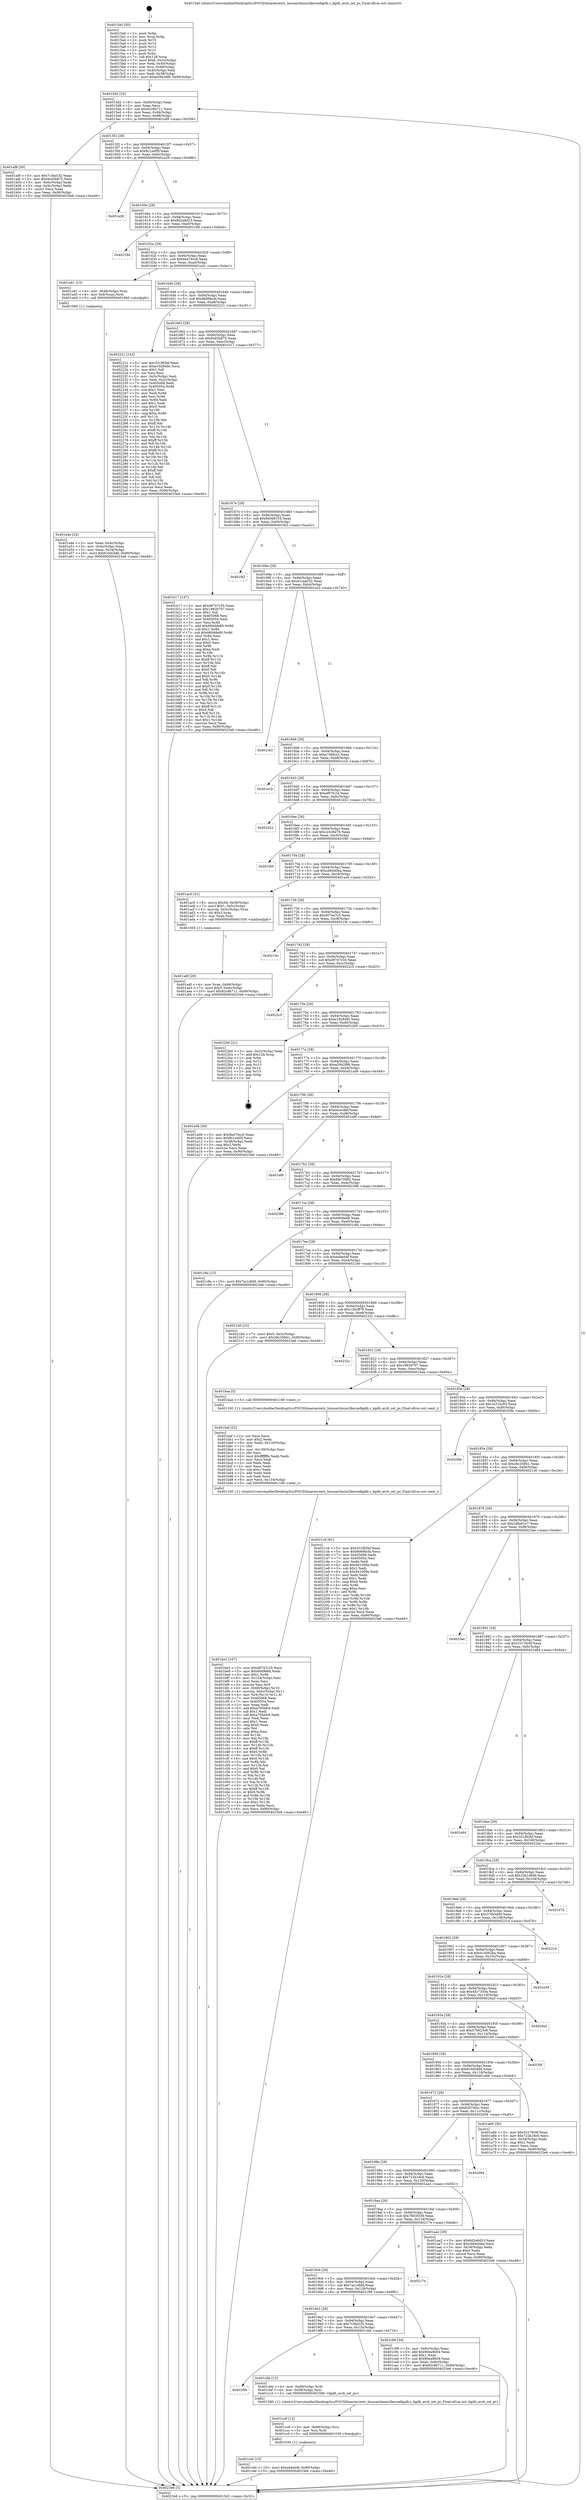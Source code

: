 digraph "0x4015a0" {
  label = "0x4015a0 (/mnt/c/Users/mathe/Desktop/tcc/POCII/binaries/extr_linuxarchnios2kernelkgdb.c_kgdb_arch_set_pc_Final-ollvm.out::main(0))"
  labelloc = "t"
  node[shape=record]

  Entry [label="",width=0.3,height=0.3,shape=circle,fillcolor=black,style=filled]
  "0x4015d2" [label="{
     0x4015d2 [32]\l
     | [instrs]\l
     &nbsp;&nbsp;0x4015d2 \<+6\>: mov -0x90(%rbp),%eax\l
     &nbsp;&nbsp;0x4015d8 \<+2\>: mov %eax,%ecx\l
     &nbsp;&nbsp;0x4015da \<+6\>: sub $0x82c8b711,%ecx\l
     &nbsp;&nbsp;0x4015e0 \<+6\>: mov %eax,-0x94(%rbp)\l
     &nbsp;&nbsp;0x4015e6 \<+6\>: mov %ecx,-0x98(%rbp)\l
     &nbsp;&nbsp;0x4015ec \<+6\>: je 0000000000401af9 \<main+0x559\>\l
  }"]
  "0x401af9" [label="{
     0x401af9 [30]\l
     | [instrs]\l
     &nbsp;&nbsp;0x401af9 \<+5\>: mov $0x7c3bd1f2,%eax\l
     &nbsp;&nbsp;0x401afe \<+5\>: mov $0x9cd3b875,%ecx\l
     &nbsp;&nbsp;0x401b03 \<+3\>: mov -0x6c(%rbp),%edx\l
     &nbsp;&nbsp;0x401b06 \<+3\>: cmp -0x5c(%rbp),%edx\l
     &nbsp;&nbsp;0x401b09 \<+3\>: cmovl %ecx,%eax\l
     &nbsp;&nbsp;0x401b0c \<+6\>: mov %eax,-0x90(%rbp)\l
     &nbsp;&nbsp;0x401b12 \<+5\>: jmp 00000000004023e6 \<main+0xe46\>\l
  }"]
  "0x4015f2" [label="{
     0x4015f2 [28]\l
     | [instrs]\l
     &nbsp;&nbsp;0x4015f2 \<+5\>: jmp 00000000004015f7 \<main+0x57\>\l
     &nbsp;&nbsp;0x4015f7 \<+6\>: mov -0x94(%rbp),%eax\l
     &nbsp;&nbsp;0x4015fd \<+5\>: sub $0x8c1a4f5f,%eax\l
     &nbsp;&nbsp;0x401602 \<+6\>: mov %eax,-0x9c(%rbp)\l
     &nbsp;&nbsp;0x401608 \<+6\>: je 0000000000401a26 \<main+0x486\>\l
  }"]
  Exit [label="",width=0.3,height=0.3,shape=circle,fillcolor=black,style=filled,peripheries=2]
  "0x401a26" [label="{
     0x401a26\l
  }", style=dashed]
  "0x40160e" [label="{
     0x40160e [28]\l
     | [instrs]\l
     &nbsp;&nbsp;0x40160e \<+5\>: jmp 0000000000401613 \<main+0x73\>\l
     &nbsp;&nbsp;0x401613 \<+6\>: mov -0x94(%rbp),%eax\l
     &nbsp;&nbsp;0x401619 \<+5\>: sub $0x8d2e6d23,%eax\l
     &nbsp;&nbsp;0x40161e \<+6\>: mov %eax,-0xa0(%rbp)\l
     &nbsp;&nbsp;0x401624 \<+6\>: je 000000000040218d \<main+0xbed\>\l
  }"]
  "0x401cd4" [label="{
     0x401cd4 [15]\l
     | [instrs]\l
     &nbsp;&nbsp;0x401cd4 \<+10\>: movl $0xad4eb4f,-0x90(%rbp)\l
     &nbsp;&nbsp;0x401cde \<+5\>: jmp 00000000004023e6 \<main+0xe46\>\l
  }"]
  "0x40218d" [label="{
     0x40218d\l
  }", style=dashed]
  "0x40162a" [label="{
     0x40162a [28]\l
     | [instrs]\l
     &nbsp;&nbsp;0x40162a \<+5\>: jmp 000000000040162f \<main+0x8f\>\l
     &nbsp;&nbsp;0x40162f \<+6\>: mov -0x94(%rbp),%eax\l
     &nbsp;&nbsp;0x401635 \<+5\>: sub $0x9a479cc6,%eax\l
     &nbsp;&nbsp;0x40163a \<+6\>: mov %eax,-0xa4(%rbp)\l
     &nbsp;&nbsp;0x401640 \<+6\>: je 0000000000401a41 \<main+0x4a1\>\l
  }"]
  "0x401cc8" [label="{
     0x401cc8 [12]\l
     | [instrs]\l
     &nbsp;&nbsp;0x401cc8 \<+4\>: mov -0x68(%rbp),%rsi\l
     &nbsp;&nbsp;0x401ccc \<+3\>: mov %rsi,%rdi\l
     &nbsp;&nbsp;0x401ccf \<+5\>: call 0000000000401030 \<free@plt\>\l
     | [calls]\l
     &nbsp;&nbsp;0x401030 \{1\} (unknown)\l
  }"]
  "0x401a41" [label="{
     0x401a41 [13]\l
     | [instrs]\l
     &nbsp;&nbsp;0x401a41 \<+4\>: mov -0x48(%rbp),%rax\l
     &nbsp;&nbsp;0x401a45 \<+4\>: mov 0x8(%rax),%rdi\l
     &nbsp;&nbsp;0x401a49 \<+5\>: call 0000000000401060 \<atoi@plt\>\l
     | [calls]\l
     &nbsp;&nbsp;0x401060 \{1\} (unknown)\l
  }"]
  "0x401646" [label="{
     0x401646 [28]\l
     | [instrs]\l
     &nbsp;&nbsp;0x401646 \<+5\>: jmp 000000000040164b \<main+0xab\>\l
     &nbsp;&nbsp;0x40164b \<+6\>: mov -0x94(%rbp),%eax\l
     &nbsp;&nbsp;0x401651 \<+5\>: sub $0x9b69bcfa,%eax\l
     &nbsp;&nbsp;0x401656 \<+6\>: mov %eax,-0xa8(%rbp)\l
     &nbsp;&nbsp;0x40165c \<+6\>: je 0000000000402221 \<main+0xc81\>\l
  }"]
  "0x4019fe" [label="{
     0x4019fe\l
  }", style=dashed]
  "0x402221" [label="{
     0x402221 [143]\l
     | [instrs]\l
     &nbsp;&nbsp;0x402221 \<+5\>: mov $0x331f92bf,%eax\l
     &nbsp;&nbsp;0x402226 \<+5\>: mov $0xe192849c,%ecx\l
     &nbsp;&nbsp;0x40222b \<+2\>: mov $0x1,%dl\l
     &nbsp;&nbsp;0x40222d \<+2\>: xor %esi,%esi\l
     &nbsp;&nbsp;0x40222f \<+3\>: mov -0x3c(%rbp),%edi\l
     &nbsp;&nbsp;0x402232 \<+3\>: mov %edi,-0x2c(%rbp)\l
     &nbsp;&nbsp;0x402235 \<+7\>: mov 0x405068,%edi\l
     &nbsp;&nbsp;0x40223c \<+8\>: mov 0x405054,%r8d\l
     &nbsp;&nbsp;0x402244 \<+3\>: sub $0x1,%esi\l
     &nbsp;&nbsp;0x402247 \<+3\>: mov %edi,%r9d\l
     &nbsp;&nbsp;0x40224a \<+3\>: add %esi,%r9d\l
     &nbsp;&nbsp;0x40224d \<+4\>: imul %r9d,%edi\l
     &nbsp;&nbsp;0x402251 \<+3\>: and $0x1,%edi\l
     &nbsp;&nbsp;0x402254 \<+3\>: cmp $0x0,%edi\l
     &nbsp;&nbsp;0x402257 \<+4\>: sete %r10b\l
     &nbsp;&nbsp;0x40225b \<+4\>: cmp $0xa,%r8d\l
     &nbsp;&nbsp;0x40225f \<+4\>: setl %r11b\l
     &nbsp;&nbsp;0x402263 \<+3\>: mov %r10b,%bl\l
     &nbsp;&nbsp;0x402266 \<+3\>: xor $0xff,%bl\l
     &nbsp;&nbsp;0x402269 \<+3\>: mov %r11b,%r14b\l
     &nbsp;&nbsp;0x40226c \<+4\>: xor $0xff,%r14b\l
     &nbsp;&nbsp;0x402270 \<+3\>: xor $0x1,%dl\l
     &nbsp;&nbsp;0x402273 \<+3\>: mov %bl,%r15b\l
     &nbsp;&nbsp;0x402276 \<+4\>: and $0xff,%r15b\l
     &nbsp;&nbsp;0x40227a \<+3\>: and %dl,%r10b\l
     &nbsp;&nbsp;0x40227d \<+3\>: mov %r14b,%r12b\l
     &nbsp;&nbsp;0x402280 \<+4\>: and $0xff,%r12b\l
     &nbsp;&nbsp;0x402284 \<+3\>: and %dl,%r11b\l
     &nbsp;&nbsp;0x402287 \<+3\>: or %r10b,%r15b\l
     &nbsp;&nbsp;0x40228a \<+3\>: or %r11b,%r12b\l
     &nbsp;&nbsp;0x40228d \<+3\>: xor %r12b,%r15b\l
     &nbsp;&nbsp;0x402290 \<+3\>: or %r14b,%bl\l
     &nbsp;&nbsp;0x402293 \<+3\>: xor $0xff,%bl\l
     &nbsp;&nbsp;0x402296 \<+3\>: or $0x1,%dl\l
     &nbsp;&nbsp;0x402299 \<+2\>: and %dl,%bl\l
     &nbsp;&nbsp;0x40229b \<+3\>: or %bl,%r15b\l
     &nbsp;&nbsp;0x40229e \<+4\>: test $0x1,%r15b\l
     &nbsp;&nbsp;0x4022a2 \<+3\>: cmovne %ecx,%eax\l
     &nbsp;&nbsp;0x4022a5 \<+6\>: mov %eax,-0x90(%rbp)\l
     &nbsp;&nbsp;0x4022ab \<+5\>: jmp 00000000004023e6 \<main+0xe46\>\l
  }"]
  "0x401662" [label="{
     0x401662 [28]\l
     | [instrs]\l
     &nbsp;&nbsp;0x401662 \<+5\>: jmp 0000000000401667 \<main+0xc7\>\l
     &nbsp;&nbsp;0x401667 \<+6\>: mov -0x94(%rbp),%eax\l
     &nbsp;&nbsp;0x40166d \<+5\>: sub $0x9cd3b875,%eax\l
     &nbsp;&nbsp;0x401672 \<+6\>: mov %eax,-0xac(%rbp)\l
     &nbsp;&nbsp;0x401678 \<+6\>: je 0000000000401b17 \<main+0x577\>\l
  }"]
  "0x401cbb" [label="{
     0x401cbb [13]\l
     | [instrs]\l
     &nbsp;&nbsp;0x401cbb \<+4\>: mov -0x68(%rbp),%rdi\l
     &nbsp;&nbsp;0x401cbf \<+4\>: mov -0x58(%rbp),%rsi\l
     &nbsp;&nbsp;0x401cc3 \<+5\>: call 0000000000401580 \<kgdb_arch_set_pc\>\l
     | [calls]\l
     &nbsp;&nbsp;0x401580 \{1\} (/mnt/c/Users/mathe/Desktop/tcc/POCII/binaries/extr_linuxarchnios2kernelkgdb.c_kgdb_arch_set_pc_Final-ollvm.out::kgdb_arch_set_pc)\l
  }"]
  "0x401b17" [label="{
     0x401b17 [147]\l
     | [instrs]\l
     &nbsp;&nbsp;0x401b17 \<+5\>: mov $0xd9747c35,%eax\l
     &nbsp;&nbsp;0x401b1c \<+5\>: mov $0x19926707,%ecx\l
     &nbsp;&nbsp;0x401b21 \<+2\>: mov $0x1,%dl\l
     &nbsp;&nbsp;0x401b23 \<+7\>: mov 0x405068,%esi\l
     &nbsp;&nbsp;0x401b2a \<+7\>: mov 0x405054,%edi\l
     &nbsp;&nbsp;0x401b31 \<+3\>: mov %esi,%r8d\l
     &nbsp;&nbsp;0x401b34 \<+7\>: add $0x660dde80,%r8d\l
     &nbsp;&nbsp;0x401b3b \<+4\>: sub $0x1,%r8d\l
     &nbsp;&nbsp;0x401b3f \<+7\>: sub $0x660dde80,%r8d\l
     &nbsp;&nbsp;0x401b46 \<+4\>: imul %r8d,%esi\l
     &nbsp;&nbsp;0x401b4a \<+3\>: and $0x1,%esi\l
     &nbsp;&nbsp;0x401b4d \<+3\>: cmp $0x0,%esi\l
     &nbsp;&nbsp;0x401b50 \<+4\>: sete %r9b\l
     &nbsp;&nbsp;0x401b54 \<+3\>: cmp $0xa,%edi\l
     &nbsp;&nbsp;0x401b57 \<+4\>: setl %r10b\l
     &nbsp;&nbsp;0x401b5b \<+3\>: mov %r9b,%r11b\l
     &nbsp;&nbsp;0x401b5e \<+4\>: xor $0xff,%r11b\l
     &nbsp;&nbsp;0x401b62 \<+3\>: mov %r10b,%bl\l
     &nbsp;&nbsp;0x401b65 \<+3\>: xor $0xff,%bl\l
     &nbsp;&nbsp;0x401b68 \<+3\>: xor $0x0,%dl\l
     &nbsp;&nbsp;0x401b6b \<+3\>: mov %r11b,%r14b\l
     &nbsp;&nbsp;0x401b6e \<+4\>: and $0x0,%r14b\l
     &nbsp;&nbsp;0x401b72 \<+3\>: and %dl,%r9b\l
     &nbsp;&nbsp;0x401b75 \<+3\>: mov %bl,%r15b\l
     &nbsp;&nbsp;0x401b78 \<+4\>: and $0x0,%r15b\l
     &nbsp;&nbsp;0x401b7c \<+3\>: and %dl,%r10b\l
     &nbsp;&nbsp;0x401b7f \<+3\>: or %r9b,%r14b\l
     &nbsp;&nbsp;0x401b82 \<+3\>: or %r10b,%r15b\l
     &nbsp;&nbsp;0x401b85 \<+3\>: xor %r15b,%r14b\l
     &nbsp;&nbsp;0x401b88 \<+3\>: or %bl,%r11b\l
     &nbsp;&nbsp;0x401b8b \<+4\>: xor $0xff,%r11b\l
     &nbsp;&nbsp;0x401b8f \<+3\>: or $0x0,%dl\l
     &nbsp;&nbsp;0x401b92 \<+3\>: and %dl,%r11b\l
     &nbsp;&nbsp;0x401b95 \<+3\>: or %r11b,%r14b\l
     &nbsp;&nbsp;0x401b98 \<+4\>: test $0x1,%r14b\l
     &nbsp;&nbsp;0x401b9c \<+3\>: cmovne %ecx,%eax\l
     &nbsp;&nbsp;0x401b9f \<+6\>: mov %eax,-0x90(%rbp)\l
     &nbsp;&nbsp;0x401ba5 \<+5\>: jmp 00000000004023e6 \<main+0xe46\>\l
  }"]
  "0x40167e" [label="{
     0x40167e [28]\l
     | [instrs]\l
     &nbsp;&nbsp;0x40167e \<+5\>: jmp 0000000000401683 \<main+0xe3\>\l
     &nbsp;&nbsp;0x401683 \<+6\>: mov -0x94(%rbp),%eax\l
     &nbsp;&nbsp;0x401689 \<+5\>: sub $0x9e0d9154,%eax\l
     &nbsp;&nbsp;0x40168e \<+6\>: mov %eax,-0xb0(%rbp)\l
     &nbsp;&nbsp;0x401694 \<+6\>: je 0000000000401fe2 \<main+0xa42\>\l
  }"]
  "0x4019e2" [label="{
     0x4019e2 [28]\l
     | [instrs]\l
     &nbsp;&nbsp;0x4019e2 \<+5\>: jmp 00000000004019e7 \<main+0x447\>\l
     &nbsp;&nbsp;0x4019e7 \<+6\>: mov -0x94(%rbp),%eax\l
     &nbsp;&nbsp;0x4019ed \<+5\>: sub $0x7c3bd1f2,%eax\l
     &nbsp;&nbsp;0x4019f2 \<+6\>: mov %eax,-0x12c(%rbp)\l
     &nbsp;&nbsp;0x4019f8 \<+6\>: je 0000000000401cbb \<main+0x71b\>\l
  }"]
  "0x401fe2" [label="{
     0x401fe2\l
  }", style=dashed]
  "0x40169a" [label="{
     0x40169a [28]\l
     | [instrs]\l
     &nbsp;&nbsp;0x40169a \<+5\>: jmp 000000000040169f \<main+0xff\>\l
     &nbsp;&nbsp;0x40169f \<+6\>: mov -0x94(%rbp),%eax\l
     &nbsp;&nbsp;0x4016a5 \<+5\>: sub $0xa1caa032,%eax\l
     &nbsp;&nbsp;0x4016aa \<+6\>: mov %eax,-0xb4(%rbp)\l
     &nbsp;&nbsp;0x4016b0 \<+6\>: je 0000000000401ce3 \<main+0x743\>\l
  }"]
  "0x401c99" [label="{
     0x401c99 [34]\l
     | [instrs]\l
     &nbsp;&nbsp;0x401c99 \<+3\>: mov -0x6c(%rbp),%eax\l
     &nbsp;&nbsp;0x401c9c \<+5\>: add $0x90ea9b04,%eax\l
     &nbsp;&nbsp;0x401ca1 \<+3\>: add $0x1,%eax\l
     &nbsp;&nbsp;0x401ca4 \<+5\>: sub $0x90ea9b04,%eax\l
     &nbsp;&nbsp;0x401ca9 \<+3\>: mov %eax,-0x6c(%rbp)\l
     &nbsp;&nbsp;0x401cac \<+10\>: movl $0x82c8b711,-0x90(%rbp)\l
     &nbsp;&nbsp;0x401cb6 \<+5\>: jmp 00000000004023e6 \<main+0xe46\>\l
  }"]
  "0x401ce3" [label="{
     0x401ce3\l
  }", style=dashed]
  "0x4016b6" [label="{
     0x4016b6 [28]\l
     | [instrs]\l
     &nbsp;&nbsp;0x4016b6 \<+5\>: jmp 00000000004016bb \<main+0x11b\>\l
     &nbsp;&nbsp;0x4016bb \<+6\>: mov -0x94(%rbp),%eax\l
     &nbsp;&nbsp;0x4016c1 \<+5\>: sub $0xa748fce2,%eax\l
     &nbsp;&nbsp;0x4016c6 \<+6\>: mov %eax,-0xb8(%rbp)\l
     &nbsp;&nbsp;0x4016cc \<+6\>: je 0000000000401e1b \<main+0x87b\>\l
  }"]
  "0x4019c6" [label="{
     0x4019c6 [28]\l
     | [instrs]\l
     &nbsp;&nbsp;0x4019c6 \<+5\>: jmp 00000000004019cb \<main+0x42b\>\l
     &nbsp;&nbsp;0x4019cb \<+6\>: mov -0x94(%rbp),%eax\l
     &nbsp;&nbsp;0x4019d1 \<+5\>: sub $0x7ac1dbfd,%eax\l
     &nbsp;&nbsp;0x4019d6 \<+6\>: mov %eax,-0x128(%rbp)\l
     &nbsp;&nbsp;0x4019dc \<+6\>: je 0000000000401c99 \<main+0x6f9\>\l
  }"]
  "0x401e1b" [label="{
     0x401e1b\l
  }", style=dashed]
  "0x4016d2" [label="{
     0x4016d2 [28]\l
     | [instrs]\l
     &nbsp;&nbsp;0x4016d2 \<+5\>: jmp 00000000004016d7 \<main+0x137\>\l
     &nbsp;&nbsp;0x4016d7 \<+6\>: mov -0x94(%rbp),%eax\l
     &nbsp;&nbsp;0x4016dd \<+5\>: sub $0xaf97fc24,%eax\l
     &nbsp;&nbsp;0x4016e2 \<+6\>: mov %eax,-0xbc(%rbp)\l
     &nbsp;&nbsp;0x4016e8 \<+6\>: je 0000000000401d22 \<main+0x782\>\l
  }"]
  "0x40217e" [label="{
     0x40217e\l
  }", style=dashed]
  "0x401d22" [label="{
     0x401d22\l
  }", style=dashed]
  "0x4016ee" [label="{
     0x4016ee [28]\l
     | [instrs]\l
     &nbsp;&nbsp;0x4016ee \<+5\>: jmp 00000000004016f3 \<main+0x153\>\l
     &nbsp;&nbsp;0x4016f3 \<+6\>: mov -0x94(%rbp),%eax\l
     &nbsp;&nbsp;0x4016f9 \<+5\>: sub $0xc2436e76,%eax\l
     &nbsp;&nbsp;0x4016fe \<+6\>: mov %eax,-0xc0(%rbp)\l
     &nbsp;&nbsp;0x401704 \<+6\>: je 0000000000401f40 \<main+0x9a0\>\l
  }"]
  "0x401be3" [label="{
     0x401be3 [167]\l
     | [instrs]\l
     &nbsp;&nbsp;0x401be3 \<+5\>: mov $0xd9747c35,%ecx\l
     &nbsp;&nbsp;0x401be8 \<+5\>: mov $0x6849e68,%edx\l
     &nbsp;&nbsp;0x401bed \<+3\>: mov $0x1,%r8b\l
     &nbsp;&nbsp;0x401bf0 \<+6\>: mov -0x134(%rbp),%esi\l
     &nbsp;&nbsp;0x401bf6 \<+3\>: imul %eax,%esi\l
     &nbsp;&nbsp;0x401bf9 \<+3\>: movslq %esi,%r9\l
     &nbsp;&nbsp;0x401bfc \<+4\>: mov -0x68(%rbp),%r10\l
     &nbsp;&nbsp;0x401c00 \<+4\>: movslq -0x6c(%rbp),%r11\l
     &nbsp;&nbsp;0x401c04 \<+4\>: mov %r9,(%r10,%r11,8)\l
     &nbsp;&nbsp;0x401c08 \<+7\>: mov 0x405068,%eax\l
     &nbsp;&nbsp;0x401c0f \<+7\>: mov 0x405054,%esi\l
     &nbsp;&nbsp;0x401c16 \<+2\>: mov %eax,%edi\l
     &nbsp;&nbsp;0x401c18 \<+6\>: add $0xa795efc6,%edi\l
     &nbsp;&nbsp;0x401c1e \<+3\>: sub $0x1,%edi\l
     &nbsp;&nbsp;0x401c21 \<+6\>: sub $0xa795efc6,%edi\l
     &nbsp;&nbsp;0x401c27 \<+3\>: imul %edi,%eax\l
     &nbsp;&nbsp;0x401c2a \<+3\>: and $0x1,%eax\l
     &nbsp;&nbsp;0x401c2d \<+3\>: cmp $0x0,%eax\l
     &nbsp;&nbsp;0x401c30 \<+3\>: sete %bl\l
     &nbsp;&nbsp;0x401c33 \<+3\>: cmp $0xa,%esi\l
     &nbsp;&nbsp;0x401c36 \<+4\>: setl %r14b\l
     &nbsp;&nbsp;0x401c3a \<+3\>: mov %bl,%r15b\l
     &nbsp;&nbsp;0x401c3d \<+4\>: xor $0xff,%r15b\l
     &nbsp;&nbsp;0x401c41 \<+3\>: mov %r14b,%r12b\l
     &nbsp;&nbsp;0x401c44 \<+4\>: xor $0xff,%r12b\l
     &nbsp;&nbsp;0x401c48 \<+4\>: xor $0x0,%r8b\l
     &nbsp;&nbsp;0x401c4c \<+3\>: mov %r15b,%r13b\l
     &nbsp;&nbsp;0x401c4f \<+4\>: and $0x0,%r13b\l
     &nbsp;&nbsp;0x401c53 \<+3\>: and %r8b,%bl\l
     &nbsp;&nbsp;0x401c56 \<+3\>: mov %r12b,%al\l
     &nbsp;&nbsp;0x401c59 \<+2\>: and $0x0,%al\l
     &nbsp;&nbsp;0x401c5b \<+3\>: and %r8b,%r14b\l
     &nbsp;&nbsp;0x401c5e \<+3\>: or %bl,%r13b\l
     &nbsp;&nbsp;0x401c61 \<+3\>: or %r14b,%al\l
     &nbsp;&nbsp;0x401c64 \<+3\>: xor %al,%r13b\l
     &nbsp;&nbsp;0x401c67 \<+3\>: or %r12b,%r15b\l
     &nbsp;&nbsp;0x401c6a \<+4\>: xor $0xff,%r15b\l
     &nbsp;&nbsp;0x401c6e \<+4\>: or $0x0,%r8b\l
     &nbsp;&nbsp;0x401c72 \<+3\>: and %r8b,%r15b\l
     &nbsp;&nbsp;0x401c75 \<+3\>: or %r15b,%r13b\l
     &nbsp;&nbsp;0x401c78 \<+4\>: test $0x1,%r13b\l
     &nbsp;&nbsp;0x401c7c \<+3\>: cmovne %edx,%ecx\l
     &nbsp;&nbsp;0x401c7f \<+6\>: mov %ecx,-0x90(%rbp)\l
     &nbsp;&nbsp;0x401c85 \<+5\>: jmp 00000000004023e6 \<main+0xe46\>\l
  }"]
  "0x401f40" [label="{
     0x401f40\l
  }", style=dashed]
  "0x40170a" [label="{
     0x40170a [28]\l
     | [instrs]\l
     &nbsp;&nbsp;0x40170a \<+5\>: jmp 000000000040170f \<main+0x16f\>\l
     &nbsp;&nbsp;0x40170f \<+6\>: mov -0x94(%rbp),%eax\l
     &nbsp;&nbsp;0x401715 \<+5\>: sub $0xcb6440ea,%eax\l
     &nbsp;&nbsp;0x40171a \<+6\>: mov %eax,-0xc4(%rbp)\l
     &nbsp;&nbsp;0x401720 \<+6\>: je 0000000000401ac0 \<main+0x520\>\l
  }"]
  "0x401baf" [label="{
     0x401baf [52]\l
     | [instrs]\l
     &nbsp;&nbsp;0x401baf \<+2\>: xor %ecx,%ecx\l
     &nbsp;&nbsp;0x401bb1 \<+5\>: mov $0x2,%edx\l
     &nbsp;&nbsp;0x401bb6 \<+6\>: mov %edx,-0x130(%rbp)\l
     &nbsp;&nbsp;0x401bbc \<+1\>: cltd\l
     &nbsp;&nbsp;0x401bbd \<+6\>: mov -0x130(%rbp),%esi\l
     &nbsp;&nbsp;0x401bc3 \<+2\>: idiv %esi\l
     &nbsp;&nbsp;0x401bc5 \<+6\>: imul $0xfffffffe,%edx,%edx\l
     &nbsp;&nbsp;0x401bcb \<+2\>: mov %ecx,%edi\l
     &nbsp;&nbsp;0x401bcd \<+2\>: sub %edx,%edi\l
     &nbsp;&nbsp;0x401bcf \<+2\>: mov %ecx,%edx\l
     &nbsp;&nbsp;0x401bd1 \<+3\>: sub $0x1,%edx\l
     &nbsp;&nbsp;0x401bd4 \<+2\>: add %edx,%edi\l
     &nbsp;&nbsp;0x401bd6 \<+2\>: sub %edi,%ecx\l
     &nbsp;&nbsp;0x401bd8 \<+6\>: mov %ecx,-0x134(%rbp)\l
     &nbsp;&nbsp;0x401bde \<+5\>: call 0000000000401160 \<next_i\>\l
     | [calls]\l
     &nbsp;&nbsp;0x401160 \{1\} (/mnt/c/Users/mathe/Desktop/tcc/POCII/binaries/extr_linuxarchnios2kernelkgdb.c_kgdb_arch_set_pc_Final-ollvm.out::next_i)\l
  }"]
  "0x401ac0" [label="{
     0x401ac0 [31]\l
     | [instrs]\l
     &nbsp;&nbsp;0x401ac0 \<+8\>: movq $0x64,-0x58(%rbp)\l
     &nbsp;&nbsp;0x401ac8 \<+7\>: movl $0x1,-0x5c(%rbp)\l
     &nbsp;&nbsp;0x401acf \<+4\>: movslq -0x5c(%rbp),%rax\l
     &nbsp;&nbsp;0x401ad3 \<+4\>: shl $0x3,%rax\l
     &nbsp;&nbsp;0x401ad7 \<+3\>: mov %rax,%rdi\l
     &nbsp;&nbsp;0x401ada \<+5\>: call 0000000000401050 \<malloc@plt\>\l
     | [calls]\l
     &nbsp;&nbsp;0x401050 \{1\} (unknown)\l
  }"]
  "0x401726" [label="{
     0x401726 [28]\l
     | [instrs]\l
     &nbsp;&nbsp;0x401726 \<+5\>: jmp 000000000040172b \<main+0x18b\>\l
     &nbsp;&nbsp;0x40172b \<+6\>: mov -0x94(%rbp),%eax\l
     &nbsp;&nbsp;0x401731 \<+5\>: sub $0xd07ea7c5,%eax\l
     &nbsp;&nbsp;0x401736 \<+6\>: mov %eax,-0xc8(%rbp)\l
     &nbsp;&nbsp;0x40173c \<+6\>: je 000000000040219c \<main+0xbfc\>\l
  }"]
  "0x401adf" [label="{
     0x401adf [26]\l
     | [instrs]\l
     &nbsp;&nbsp;0x401adf \<+4\>: mov %rax,-0x68(%rbp)\l
     &nbsp;&nbsp;0x401ae3 \<+7\>: movl $0x0,-0x6c(%rbp)\l
     &nbsp;&nbsp;0x401aea \<+10\>: movl $0x82c8b711,-0x90(%rbp)\l
     &nbsp;&nbsp;0x401af4 \<+5\>: jmp 00000000004023e6 \<main+0xe46\>\l
  }"]
  "0x40219c" [label="{
     0x40219c\l
  }", style=dashed]
  "0x401742" [label="{
     0x401742 [28]\l
     | [instrs]\l
     &nbsp;&nbsp;0x401742 \<+5\>: jmp 0000000000401747 \<main+0x1a7\>\l
     &nbsp;&nbsp;0x401747 \<+6\>: mov -0x94(%rbp),%eax\l
     &nbsp;&nbsp;0x40174d \<+5\>: sub $0xd9747c35,%eax\l
     &nbsp;&nbsp;0x401752 \<+6\>: mov %eax,-0xcc(%rbp)\l
     &nbsp;&nbsp;0x401758 \<+6\>: je 00000000004022c5 \<main+0xd25\>\l
  }"]
  "0x4019aa" [label="{
     0x4019aa [28]\l
     | [instrs]\l
     &nbsp;&nbsp;0x4019aa \<+5\>: jmp 00000000004019af \<main+0x40f\>\l
     &nbsp;&nbsp;0x4019af \<+6\>: mov -0x94(%rbp),%eax\l
     &nbsp;&nbsp;0x4019b5 \<+5\>: sub $0x7603f336,%eax\l
     &nbsp;&nbsp;0x4019ba \<+6\>: mov %eax,-0x124(%rbp)\l
     &nbsp;&nbsp;0x4019c0 \<+6\>: je 000000000040217e \<main+0xbde\>\l
  }"]
  "0x4022c5" [label="{
     0x4022c5\l
  }", style=dashed]
  "0x40175e" [label="{
     0x40175e [28]\l
     | [instrs]\l
     &nbsp;&nbsp;0x40175e \<+5\>: jmp 0000000000401763 \<main+0x1c3\>\l
     &nbsp;&nbsp;0x401763 \<+6\>: mov -0x94(%rbp),%eax\l
     &nbsp;&nbsp;0x401769 \<+5\>: sub $0xe192849c,%eax\l
     &nbsp;&nbsp;0x40176e \<+6\>: mov %eax,-0xd0(%rbp)\l
     &nbsp;&nbsp;0x401774 \<+6\>: je 00000000004022b0 \<main+0xd10\>\l
  }"]
  "0x401aa2" [label="{
     0x401aa2 [30]\l
     | [instrs]\l
     &nbsp;&nbsp;0x401aa2 \<+5\>: mov $0x8d2e6d23,%eax\l
     &nbsp;&nbsp;0x401aa7 \<+5\>: mov $0xcb6440ea,%ecx\l
     &nbsp;&nbsp;0x401aac \<+3\>: mov -0x34(%rbp),%edx\l
     &nbsp;&nbsp;0x401aaf \<+3\>: cmp $0x0,%edx\l
     &nbsp;&nbsp;0x401ab2 \<+3\>: cmove %ecx,%eax\l
     &nbsp;&nbsp;0x401ab5 \<+6\>: mov %eax,-0x90(%rbp)\l
     &nbsp;&nbsp;0x401abb \<+5\>: jmp 00000000004023e6 \<main+0xe46\>\l
  }"]
  "0x4022b0" [label="{
     0x4022b0 [21]\l
     | [instrs]\l
     &nbsp;&nbsp;0x4022b0 \<+3\>: mov -0x2c(%rbp),%eax\l
     &nbsp;&nbsp;0x4022b3 \<+7\>: add $0x128,%rsp\l
     &nbsp;&nbsp;0x4022ba \<+1\>: pop %rbx\l
     &nbsp;&nbsp;0x4022bb \<+2\>: pop %r12\l
     &nbsp;&nbsp;0x4022bd \<+2\>: pop %r13\l
     &nbsp;&nbsp;0x4022bf \<+2\>: pop %r14\l
     &nbsp;&nbsp;0x4022c1 \<+2\>: pop %r15\l
     &nbsp;&nbsp;0x4022c3 \<+1\>: pop %rbp\l
     &nbsp;&nbsp;0x4022c4 \<+1\>: ret\l
  }"]
  "0x40177a" [label="{
     0x40177a [28]\l
     | [instrs]\l
     &nbsp;&nbsp;0x40177a \<+5\>: jmp 000000000040177f \<main+0x1df\>\l
     &nbsp;&nbsp;0x40177f \<+6\>: mov -0x94(%rbp),%eax\l
     &nbsp;&nbsp;0x401785 \<+5\>: sub $0xe59428f6,%eax\l
     &nbsp;&nbsp;0x40178a \<+6\>: mov %eax,-0xd4(%rbp)\l
     &nbsp;&nbsp;0x401790 \<+6\>: je 0000000000401a08 \<main+0x468\>\l
  }"]
  "0x40198e" [label="{
     0x40198e [28]\l
     | [instrs]\l
     &nbsp;&nbsp;0x40198e \<+5\>: jmp 0000000000401993 \<main+0x3f3\>\l
     &nbsp;&nbsp;0x401993 \<+6\>: mov -0x94(%rbp),%eax\l
     &nbsp;&nbsp;0x401999 \<+5\>: sub $0x722b18c6,%eax\l
     &nbsp;&nbsp;0x40199e \<+6\>: mov %eax,-0x120(%rbp)\l
     &nbsp;&nbsp;0x4019a4 \<+6\>: je 0000000000401aa2 \<main+0x502\>\l
  }"]
  "0x401a08" [label="{
     0x401a08 [30]\l
     | [instrs]\l
     &nbsp;&nbsp;0x401a08 \<+5\>: mov $0x9a479cc6,%eax\l
     &nbsp;&nbsp;0x401a0d \<+5\>: mov $0x8c1a4f5f,%ecx\l
     &nbsp;&nbsp;0x401a12 \<+3\>: mov -0x38(%rbp),%edx\l
     &nbsp;&nbsp;0x401a15 \<+3\>: cmp $0x2,%edx\l
     &nbsp;&nbsp;0x401a18 \<+3\>: cmovne %ecx,%eax\l
     &nbsp;&nbsp;0x401a1b \<+6\>: mov %eax,-0x90(%rbp)\l
     &nbsp;&nbsp;0x401a21 \<+5\>: jmp 00000000004023e6 \<main+0xe46\>\l
  }"]
  "0x401796" [label="{
     0x401796 [28]\l
     | [instrs]\l
     &nbsp;&nbsp;0x401796 \<+5\>: jmp 000000000040179b \<main+0x1fb\>\l
     &nbsp;&nbsp;0x40179b \<+6\>: mov -0x94(%rbp),%eax\l
     &nbsp;&nbsp;0x4017a1 \<+5\>: sub $0xeecec8bf,%eax\l
     &nbsp;&nbsp;0x4017a6 \<+6\>: mov %eax,-0xd8(%rbp)\l
     &nbsp;&nbsp;0x4017ac \<+6\>: je 0000000000401e8f \<main+0x8ef\>\l
  }"]
  "0x4023e6" [label="{
     0x4023e6 [5]\l
     | [instrs]\l
     &nbsp;&nbsp;0x4023e6 \<+5\>: jmp 00000000004015d2 \<main+0x32\>\l
  }"]
  "0x4015a0" [label="{
     0x4015a0 [50]\l
     | [instrs]\l
     &nbsp;&nbsp;0x4015a0 \<+1\>: push %rbp\l
     &nbsp;&nbsp;0x4015a1 \<+3\>: mov %rsp,%rbp\l
     &nbsp;&nbsp;0x4015a4 \<+2\>: push %r15\l
     &nbsp;&nbsp;0x4015a6 \<+2\>: push %r14\l
     &nbsp;&nbsp;0x4015a8 \<+2\>: push %r13\l
     &nbsp;&nbsp;0x4015aa \<+2\>: push %r12\l
     &nbsp;&nbsp;0x4015ac \<+1\>: push %rbx\l
     &nbsp;&nbsp;0x4015ad \<+7\>: sub $0x128,%rsp\l
     &nbsp;&nbsp;0x4015b4 \<+7\>: movl $0x0,-0x3c(%rbp)\l
     &nbsp;&nbsp;0x4015bb \<+3\>: mov %edi,-0x40(%rbp)\l
     &nbsp;&nbsp;0x4015be \<+4\>: mov %rsi,-0x48(%rbp)\l
     &nbsp;&nbsp;0x4015c2 \<+3\>: mov -0x40(%rbp),%edi\l
     &nbsp;&nbsp;0x4015c5 \<+3\>: mov %edi,-0x38(%rbp)\l
     &nbsp;&nbsp;0x4015c8 \<+10\>: movl $0xe59428f6,-0x90(%rbp)\l
  }"]
  "0x401a4e" [label="{
     0x401a4e [24]\l
     | [instrs]\l
     &nbsp;&nbsp;0x401a4e \<+3\>: mov %eax,-0x4c(%rbp)\l
     &nbsp;&nbsp;0x401a51 \<+3\>: mov -0x4c(%rbp),%eax\l
     &nbsp;&nbsp;0x401a54 \<+3\>: mov %eax,-0x34(%rbp)\l
     &nbsp;&nbsp;0x401a57 \<+10\>: movl $0x616d2bfd,-0x90(%rbp)\l
     &nbsp;&nbsp;0x401a61 \<+5\>: jmp 00000000004023e6 \<main+0xe46\>\l
  }"]
  "0x402094" [label="{
     0x402094\l
  }", style=dashed]
  "0x401e8f" [label="{
     0x401e8f\l
  }", style=dashed]
  "0x4017b2" [label="{
     0x4017b2 [28]\l
     | [instrs]\l
     &nbsp;&nbsp;0x4017b2 \<+5\>: jmp 00000000004017b7 \<main+0x217\>\l
     &nbsp;&nbsp;0x4017b7 \<+6\>: mov -0x94(%rbp),%eax\l
     &nbsp;&nbsp;0x4017bd \<+5\>: sub $0xfde70992,%eax\l
     &nbsp;&nbsp;0x4017c2 \<+6\>: mov %eax,-0xdc(%rbp)\l
     &nbsp;&nbsp;0x4017c8 \<+6\>: je 0000000000402386 \<main+0xde6\>\l
  }"]
  "0x401972" [label="{
     0x401972 [28]\l
     | [instrs]\l
     &nbsp;&nbsp;0x401972 \<+5\>: jmp 0000000000401977 \<main+0x3d7\>\l
     &nbsp;&nbsp;0x401977 \<+6\>: mov -0x94(%rbp),%eax\l
     &nbsp;&nbsp;0x40197d \<+5\>: sub $0x62074fcc,%eax\l
     &nbsp;&nbsp;0x401982 \<+6\>: mov %eax,-0x11c(%rbp)\l
     &nbsp;&nbsp;0x401988 \<+6\>: je 0000000000402094 \<main+0xaf4\>\l
  }"]
  "0x402386" [label="{
     0x402386\l
  }", style=dashed]
  "0x4017ce" [label="{
     0x4017ce [28]\l
     | [instrs]\l
     &nbsp;&nbsp;0x4017ce \<+5\>: jmp 00000000004017d3 \<main+0x233\>\l
     &nbsp;&nbsp;0x4017d3 \<+6\>: mov -0x94(%rbp),%eax\l
     &nbsp;&nbsp;0x4017d9 \<+5\>: sub $0x6849e68,%eax\l
     &nbsp;&nbsp;0x4017de \<+6\>: mov %eax,-0xe0(%rbp)\l
     &nbsp;&nbsp;0x4017e4 \<+6\>: je 0000000000401c8a \<main+0x6ea\>\l
  }"]
  "0x401a66" [label="{
     0x401a66 [30]\l
     | [instrs]\l
     &nbsp;&nbsp;0x401a66 \<+5\>: mov $0x33178c9f,%eax\l
     &nbsp;&nbsp;0x401a6b \<+5\>: mov $0x722b18c6,%ecx\l
     &nbsp;&nbsp;0x401a70 \<+3\>: mov -0x34(%rbp),%edx\l
     &nbsp;&nbsp;0x401a73 \<+3\>: cmp $0x1,%edx\l
     &nbsp;&nbsp;0x401a76 \<+3\>: cmovl %ecx,%eax\l
     &nbsp;&nbsp;0x401a79 \<+6\>: mov %eax,-0x90(%rbp)\l
     &nbsp;&nbsp;0x401a7f \<+5\>: jmp 00000000004023e6 \<main+0xe46\>\l
  }"]
  "0x401c8a" [label="{
     0x401c8a [15]\l
     | [instrs]\l
     &nbsp;&nbsp;0x401c8a \<+10\>: movl $0x7ac1dbfd,-0x90(%rbp)\l
     &nbsp;&nbsp;0x401c94 \<+5\>: jmp 00000000004023e6 \<main+0xe46\>\l
  }"]
  "0x4017ea" [label="{
     0x4017ea [28]\l
     | [instrs]\l
     &nbsp;&nbsp;0x4017ea \<+5\>: jmp 00000000004017ef \<main+0x24f\>\l
     &nbsp;&nbsp;0x4017ef \<+6\>: mov -0x94(%rbp),%eax\l
     &nbsp;&nbsp;0x4017f5 \<+5\>: sub $0xad4eb4f,%eax\l
     &nbsp;&nbsp;0x4017fa \<+6\>: mov %eax,-0xe4(%rbp)\l
     &nbsp;&nbsp;0x401800 \<+6\>: je 00000000004021b0 \<main+0xc10\>\l
  }"]
  "0x401956" [label="{
     0x401956 [28]\l
     | [instrs]\l
     &nbsp;&nbsp;0x401956 \<+5\>: jmp 000000000040195b \<main+0x3bb\>\l
     &nbsp;&nbsp;0x40195b \<+6\>: mov -0x94(%rbp),%eax\l
     &nbsp;&nbsp;0x401961 \<+5\>: sub $0x616d2bfd,%eax\l
     &nbsp;&nbsp;0x401966 \<+6\>: mov %eax,-0x118(%rbp)\l
     &nbsp;&nbsp;0x40196c \<+6\>: je 0000000000401a66 \<main+0x4c6\>\l
  }"]
  "0x4021b0" [label="{
     0x4021b0 [22]\l
     | [instrs]\l
     &nbsp;&nbsp;0x4021b0 \<+7\>: movl $0x0,-0x3c(%rbp)\l
     &nbsp;&nbsp;0x4021b7 \<+10\>: movl $0x26c35841,-0x90(%rbp)\l
     &nbsp;&nbsp;0x4021c1 \<+5\>: jmp 00000000004023e6 \<main+0xe46\>\l
  }"]
  "0x401806" [label="{
     0x401806 [28]\l
     | [instrs]\l
     &nbsp;&nbsp;0x401806 \<+5\>: jmp 000000000040180b \<main+0x26b\>\l
     &nbsp;&nbsp;0x40180b \<+6\>: mov -0x94(%rbp),%eax\l
     &nbsp;&nbsp;0x401811 \<+5\>: sub $0x126cff78,%eax\l
     &nbsp;&nbsp;0x401816 \<+6\>: mov %eax,-0xe8(%rbp)\l
     &nbsp;&nbsp;0x40181c \<+6\>: je 000000000040232c \<main+0xd8c\>\l
  }"]
  "0x401f4f" [label="{
     0x401f4f\l
  }", style=dashed]
  "0x40232c" [label="{
     0x40232c\l
  }", style=dashed]
  "0x401822" [label="{
     0x401822 [28]\l
     | [instrs]\l
     &nbsp;&nbsp;0x401822 \<+5\>: jmp 0000000000401827 \<main+0x287\>\l
     &nbsp;&nbsp;0x401827 \<+6\>: mov -0x94(%rbp),%eax\l
     &nbsp;&nbsp;0x40182d \<+5\>: sub $0x19926707,%eax\l
     &nbsp;&nbsp;0x401832 \<+6\>: mov %eax,-0xec(%rbp)\l
     &nbsp;&nbsp;0x401838 \<+6\>: je 0000000000401baa \<main+0x60a\>\l
  }"]
  "0x40193a" [label="{
     0x40193a [28]\l
     | [instrs]\l
     &nbsp;&nbsp;0x40193a \<+5\>: jmp 000000000040193f \<main+0x39f\>\l
     &nbsp;&nbsp;0x40193f \<+6\>: mov -0x94(%rbp),%eax\l
     &nbsp;&nbsp;0x401945 \<+5\>: sub $0x57b623e6,%eax\l
     &nbsp;&nbsp;0x40194a \<+6\>: mov %eax,-0x114(%rbp)\l
     &nbsp;&nbsp;0x401950 \<+6\>: je 0000000000401f4f \<main+0x9af\>\l
  }"]
  "0x401baa" [label="{
     0x401baa [5]\l
     | [instrs]\l
     &nbsp;&nbsp;0x401baa \<+5\>: call 0000000000401160 \<next_i\>\l
     | [calls]\l
     &nbsp;&nbsp;0x401160 \{1\} (/mnt/c/Users/mathe/Desktop/tcc/POCII/binaries/extr_linuxarchnios2kernelkgdb.c_kgdb_arch_set_pc_Final-ollvm.out::next_i)\l
  }"]
  "0x40183e" [label="{
     0x40183e [28]\l
     | [instrs]\l
     &nbsp;&nbsp;0x40183e \<+5\>: jmp 0000000000401843 \<main+0x2a3\>\l
     &nbsp;&nbsp;0x401843 \<+6\>: mov -0x94(%rbp),%eax\l
     &nbsp;&nbsp;0x401849 \<+5\>: sub $0x1e31bc93,%eax\l
     &nbsp;&nbsp;0x40184e \<+6\>: mov %eax,-0xf0(%rbp)\l
     &nbsp;&nbsp;0x401854 \<+6\>: je 00000000004020fe \<main+0xb5e\>\l
  }"]
  "0x4020a3" [label="{
     0x4020a3\l
  }", style=dashed]
  "0x4020fe" [label="{
     0x4020fe\l
  }", style=dashed]
  "0x40185a" [label="{
     0x40185a [28]\l
     | [instrs]\l
     &nbsp;&nbsp;0x40185a \<+5\>: jmp 000000000040185f \<main+0x2bf\>\l
     &nbsp;&nbsp;0x40185f \<+6\>: mov -0x94(%rbp),%eax\l
     &nbsp;&nbsp;0x401865 \<+5\>: sub $0x26c35841,%eax\l
     &nbsp;&nbsp;0x40186a \<+6\>: mov %eax,-0xf4(%rbp)\l
     &nbsp;&nbsp;0x401870 \<+6\>: je 00000000004021c6 \<main+0xc26\>\l
  }"]
  "0x40191e" [label="{
     0x40191e [28]\l
     | [instrs]\l
     &nbsp;&nbsp;0x40191e \<+5\>: jmp 0000000000401923 \<main+0x383\>\l
     &nbsp;&nbsp;0x401923 \<+6\>: mov -0x94(%rbp),%eax\l
     &nbsp;&nbsp;0x401929 \<+5\>: sub $0x45c7350a,%eax\l
     &nbsp;&nbsp;0x40192e \<+6\>: mov %eax,-0x110(%rbp)\l
     &nbsp;&nbsp;0x401934 \<+6\>: je 00000000004020a3 \<main+0xb03\>\l
  }"]
  "0x4021c6" [label="{
     0x4021c6 [91]\l
     | [instrs]\l
     &nbsp;&nbsp;0x4021c6 \<+5\>: mov $0x331f92bf,%eax\l
     &nbsp;&nbsp;0x4021cb \<+5\>: mov $0x9b69bcfa,%ecx\l
     &nbsp;&nbsp;0x4021d0 \<+7\>: mov 0x405068,%edx\l
     &nbsp;&nbsp;0x4021d7 \<+7\>: mov 0x405054,%esi\l
     &nbsp;&nbsp;0x4021de \<+2\>: mov %edx,%edi\l
     &nbsp;&nbsp;0x4021e0 \<+6\>: add $0x941009e,%edi\l
     &nbsp;&nbsp;0x4021e6 \<+3\>: sub $0x1,%edi\l
     &nbsp;&nbsp;0x4021e9 \<+6\>: sub $0x941009e,%edi\l
     &nbsp;&nbsp;0x4021ef \<+3\>: imul %edi,%edx\l
     &nbsp;&nbsp;0x4021f2 \<+3\>: and $0x1,%edx\l
     &nbsp;&nbsp;0x4021f5 \<+3\>: cmp $0x0,%edx\l
     &nbsp;&nbsp;0x4021f8 \<+4\>: sete %r8b\l
     &nbsp;&nbsp;0x4021fc \<+3\>: cmp $0xa,%esi\l
     &nbsp;&nbsp;0x4021ff \<+4\>: setl %r9b\l
     &nbsp;&nbsp;0x402203 \<+3\>: mov %r8b,%r10b\l
     &nbsp;&nbsp;0x402206 \<+3\>: and %r9b,%r10b\l
     &nbsp;&nbsp;0x402209 \<+3\>: xor %r9b,%r8b\l
     &nbsp;&nbsp;0x40220c \<+3\>: or %r8b,%r10b\l
     &nbsp;&nbsp;0x40220f \<+4\>: test $0x1,%r10b\l
     &nbsp;&nbsp;0x402213 \<+3\>: cmovne %ecx,%eax\l
     &nbsp;&nbsp;0x402216 \<+6\>: mov %eax,-0x90(%rbp)\l
     &nbsp;&nbsp;0x40221c \<+5\>: jmp 00000000004023e6 \<main+0xe46\>\l
  }"]
  "0x401876" [label="{
     0x401876 [28]\l
     | [instrs]\l
     &nbsp;&nbsp;0x401876 \<+5\>: jmp 000000000040187b \<main+0x2db\>\l
     &nbsp;&nbsp;0x40187b \<+6\>: mov -0x94(%rbp),%eax\l
     &nbsp;&nbsp;0x401881 \<+5\>: sub $0x2d9a81e7,%eax\l
     &nbsp;&nbsp;0x401886 \<+6\>: mov %eax,-0xf8(%rbp)\l
     &nbsp;&nbsp;0x40188c \<+6\>: je 00000000004023ae \<main+0xe0e\>\l
  }"]
  "0x401e39" [label="{
     0x401e39\l
  }", style=dashed]
  "0x4023ae" [label="{
     0x4023ae\l
  }", style=dashed]
  "0x401892" [label="{
     0x401892 [28]\l
     | [instrs]\l
     &nbsp;&nbsp;0x401892 \<+5\>: jmp 0000000000401897 \<main+0x2f7\>\l
     &nbsp;&nbsp;0x401897 \<+6\>: mov -0x94(%rbp),%eax\l
     &nbsp;&nbsp;0x40189d \<+5\>: sub $0x33178c9f,%eax\l
     &nbsp;&nbsp;0x4018a2 \<+6\>: mov %eax,-0xfc(%rbp)\l
     &nbsp;&nbsp;0x4018a8 \<+6\>: je 0000000000401a84 \<main+0x4e4\>\l
  }"]
  "0x401902" [label="{
     0x401902 [28]\l
     | [instrs]\l
     &nbsp;&nbsp;0x401902 \<+5\>: jmp 0000000000401907 \<main+0x367\>\l
     &nbsp;&nbsp;0x401907 \<+6\>: mov -0x94(%rbp),%eax\l
     &nbsp;&nbsp;0x40190d \<+5\>: sub $0x414062ba,%eax\l
     &nbsp;&nbsp;0x401912 \<+6\>: mov %eax,-0x10c(%rbp)\l
     &nbsp;&nbsp;0x401918 \<+6\>: je 0000000000401e39 \<main+0x899\>\l
  }"]
  "0x401a84" [label="{
     0x401a84\l
  }", style=dashed]
  "0x4018ae" [label="{
     0x4018ae [28]\l
     | [instrs]\l
     &nbsp;&nbsp;0x4018ae \<+5\>: jmp 00000000004018b3 \<main+0x313\>\l
     &nbsp;&nbsp;0x4018b3 \<+6\>: mov -0x94(%rbp),%eax\l
     &nbsp;&nbsp;0x4018b9 \<+5\>: sub $0x331f92bf,%eax\l
     &nbsp;&nbsp;0x4018be \<+6\>: mov %eax,-0x100(%rbp)\l
     &nbsp;&nbsp;0x4018c4 \<+6\>: je 00000000004023dc \<main+0xe3c\>\l
  }"]
  "0x40231d" [label="{
     0x40231d\l
  }", style=dashed]
  "0x4023dc" [label="{
     0x4023dc\l
  }", style=dashed]
  "0x4018ca" [label="{
     0x4018ca [28]\l
     | [instrs]\l
     &nbsp;&nbsp;0x4018ca \<+5\>: jmp 00000000004018cf \<main+0x32f\>\l
     &nbsp;&nbsp;0x4018cf \<+6\>: mov -0x94(%rbp),%eax\l
     &nbsp;&nbsp;0x4018d5 \<+5\>: sub $0x33e1d9d9,%eax\l
     &nbsp;&nbsp;0x4018da \<+6\>: mov %eax,-0x104(%rbp)\l
     &nbsp;&nbsp;0x4018e0 \<+6\>: je 0000000000401d7d \<main+0x7dd\>\l
  }"]
  "0x4018e6" [label="{
     0x4018e6 [28]\l
     | [instrs]\l
     &nbsp;&nbsp;0x4018e6 \<+5\>: jmp 00000000004018eb \<main+0x34b\>\l
     &nbsp;&nbsp;0x4018eb \<+6\>: mov -0x94(%rbp),%eax\l
     &nbsp;&nbsp;0x4018f1 \<+5\>: sub $0x37f45d0d,%eax\l
     &nbsp;&nbsp;0x4018f6 \<+6\>: mov %eax,-0x108(%rbp)\l
     &nbsp;&nbsp;0x4018fc \<+6\>: je 000000000040231d \<main+0xd7d\>\l
  }"]
  "0x401d7d" [label="{
     0x401d7d\l
  }", style=dashed]
  Entry -> "0x4015a0" [label=" 1"]
  "0x4015d2" -> "0x401af9" [label=" 2"]
  "0x4015d2" -> "0x4015f2" [label=" 14"]
  "0x4022b0" -> Exit [label=" 1"]
  "0x4015f2" -> "0x401a26" [label=" 0"]
  "0x4015f2" -> "0x40160e" [label=" 14"]
  "0x402221" -> "0x4023e6" [label=" 1"]
  "0x40160e" -> "0x40218d" [label=" 0"]
  "0x40160e" -> "0x40162a" [label=" 14"]
  "0x4021c6" -> "0x4023e6" [label=" 1"]
  "0x40162a" -> "0x401a41" [label=" 1"]
  "0x40162a" -> "0x401646" [label=" 13"]
  "0x4021b0" -> "0x4023e6" [label=" 1"]
  "0x401646" -> "0x402221" [label=" 1"]
  "0x401646" -> "0x401662" [label=" 12"]
  "0x401cd4" -> "0x4023e6" [label=" 1"]
  "0x401662" -> "0x401b17" [label=" 1"]
  "0x401662" -> "0x40167e" [label=" 11"]
  "0x401cc8" -> "0x401cd4" [label=" 1"]
  "0x40167e" -> "0x401fe2" [label=" 0"]
  "0x40167e" -> "0x40169a" [label=" 11"]
  "0x4019e2" -> "0x4019fe" [label=" 0"]
  "0x40169a" -> "0x401ce3" [label=" 0"]
  "0x40169a" -> "0x4016b6" [label=" 11"]
  "0x4019e2" -> "0x401cbb" [label=" 1"]
  "0x4016b6" -> "0x401e1b" [label=" 0"]
  "0x4016b6" -> "0x4016d2" [label=" 11"]
  "0x401c99" -> "0x4023e6" [label=" 1"]
  "0x4016d2" -> "0x401d22" [label=" 0"]
  "0x4016d2" -> "0x4016ee" [label=" 11"]
  "0x4019c6" -> "0x4019e2" [label=" 1"]
  "0x4016ee" -> "0x401f40" [label=" 0"]
  "0x4016ee" -> "0x40170a" [label=" 11"]
  "0x401cbb" -> "0x401cc8" [label=" 1"]
  "0x40170a" -> "0x401ac0" [label=" 1"]
  "0x40170a" -> "0x401726" [label=" 10"]
  "0x4019aa" -> "0x4019c6" [label=" 2"]
  "0x401726" -> "0x40219c" [label=" 0"]
  "0x401726" -> "0x401742" [label=" 10"]
  "0x4019aa" -> "0x40217e" [label=" 0"]
  "0x401742" -> "0x4022c5" [label=" 0"]
  "0x401742" -> "0x40175e" [label=" 10"]
  "0x4019c6" -> "0x401c99" [label=" 1"]
  "0x40175e" -> "0x4022b0" [label=" 1"]
  "0x40175e" -> "0x40177a" [label=" 9"]
  "0x401c8a" -> "0x4023e6" [label=" 1"]
  "0x40177a" -> "0x401a08" [label=" 1"]
  "0x40177a" -> "0x401796" [label=" 8"]
  "0x401a08" -> "0x4023e6" [label=" 1"]
  "0x4015a0" -> "0x4015d2" [label=" 1"]
  "0x4023e6" -> "0x4015d2" [label=" 15"]
  "0x401a41" -> "0x401a4e" [label=" 1"]
  "0x401a4e" -> "0x4023e6" [label=" 1"]
  "0x401baf" -> "0x401be3" [label=" 1"]
  "0x401796" -> "0x401e8f" [label=" 0"]
  "0x401796" -> "0x4017b2" [label=" 8"]
  "0x401baa" -> "0x401baf" [label=" 1"]
  "0x4017b2" -> "0x402386" [label=" 0"]
  "0x4017b2" -> "0x4017ce" [label=" 8"]
  "0x401af9" -> "0x4023e6" [label=" 2"]
  "0x4017ce" -> "0x401c8a" [label=" 1"]
  "0x4017ce" -> "0x4017ea" [label=" 7"]
  "0x401adf" -> "0x4023e6" [label=" 1"]
  "0x4017ea" -> "0x4021b0" [label=" 1"]
  "0x4017ea" -> "0x401806" [label=" 6"]
  "0x401aa2" -> "0x4023e6" [label=" 1"]
  "0x401806" -> "0x40232c" [label=" 0"]
  "0x401806" -> "0x401822" [label=" 6"]
  "0x40198e" -> "0x4019aa" [label=" 2"]
  "0x401822" -> "0x401baa" [label=" 1"]
  "0x401822" -> "0x40183e" [label=" 5"]
  "0x401be3" -> "0x4023e6" [label=" 1"]
  "0x40183e" -> "0x4020fe" [label=" 0"]
  "0x40183e" -> "0x40185a" [label=" 5"]
  "0x401972" -> "0x40198e" [label=" 3"]
  "0x40185a" -> "0x4021c6" [label=" 1"]
  "0x40185a" -> "0x401876" [label=" 4"]
  "0x401b17" -> "0x4023e6" [label=" 1"]
  "0x401876" -> "0x4023ae" [label=" 0"]
  "0x401876" -> "0x401892" [label=" 4"]
  "0x401a66" -> "0x4023e6" [label=" 1"]
  "0x401892" -> "0x401a84" [label=" 0"]
  "0x401892" -> "0x4018ae" [label=" 4"]
  "0x401956" -> "0x401a66" [label=" 1"]
  "0x4018ae" -> "0x4023dc" [label=" 0"]
  "0x4018ae" -> "0x4018ca" [label=" 4"]
  "0x401ac0" -> "0x401adf" [label=" 1"]
  "0x4018ca" -> "0x401d7d" [label=" 0"]
  "0x4018ca" -> "0x4018e6" [label=" 4"]
  "0x40193a" -> "0x401956" [label=" 4"]
  "0x4018e6" -> "0x40231d" [label=" 0"]
  "0x4018e6" -> "0x401902" [label=" 4"]
  "0x401956" -> "0x401972" [label=" 3"]
  "0x401902" -> "0x401e39" [label=" 0"]
  "0x401902" -> "0x40191e" [label=" 4"]
  "0x401972" -> "0x402094" [label=" 0"]
  "0x40191e" -> "0x4020a3" [label=" 0"]
  "0x40191e" -> "0x40193a" [label=" 4"]
  "0x40198e" -> "0x401aa2" [label=" 1"]
  "0x40193a" -> "0x401f4f" [label=" 0"]
}

